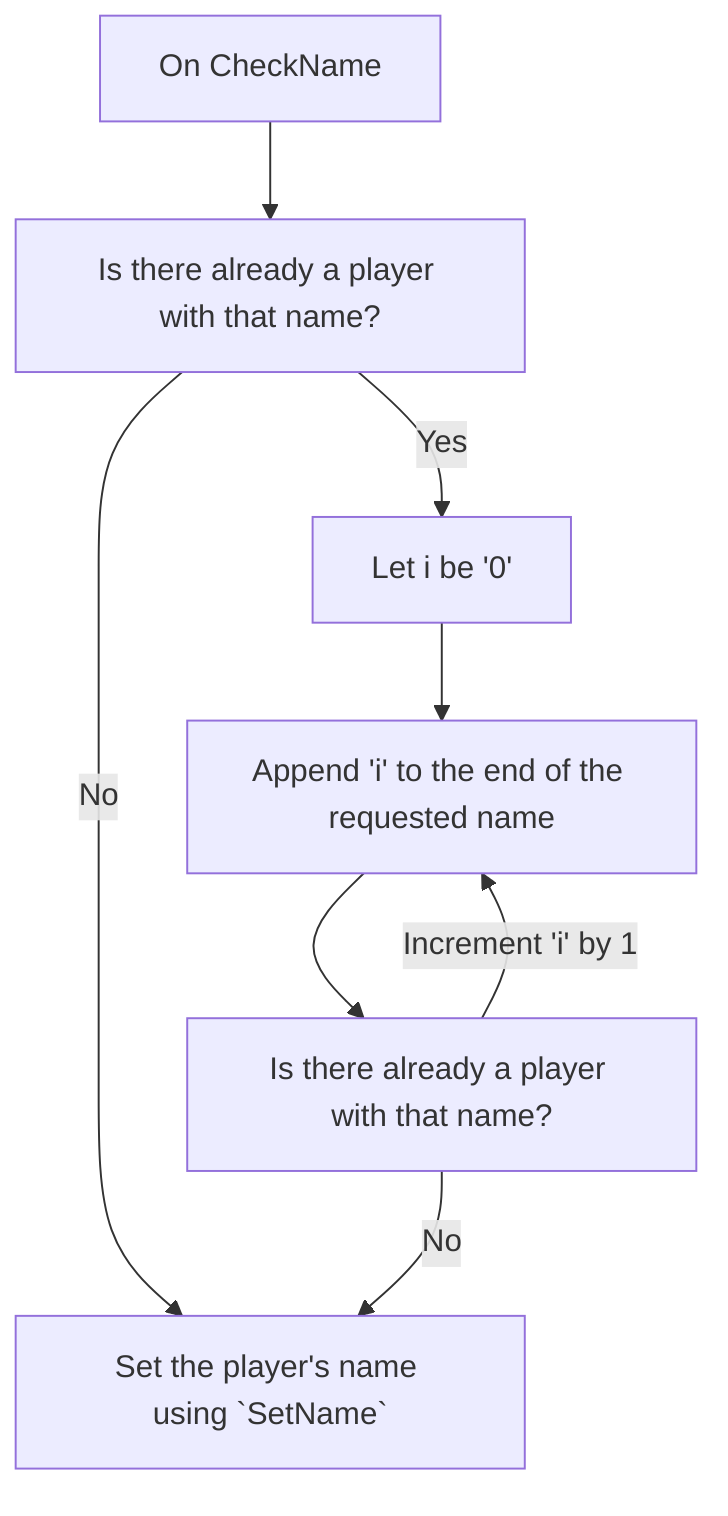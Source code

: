 flowchart TB
    checkName[On CheckName] --> alreadyExists
    alreadyExists[Is there already a player with that name?]

    alreadyExists -- Yes --> letIBe0
    letIBe0[Let i be '0'] --> appendNumber
    appendNumber[Append 'i' to the end of the requested name] --> loop
    alreadyExists -- No --> send

    loop[Is there already a player with that name?]

    loop -- No --> send
    loop -- Increment 'i' by 1  --> appendNumber

    send[Set the player's name using `SetName`]